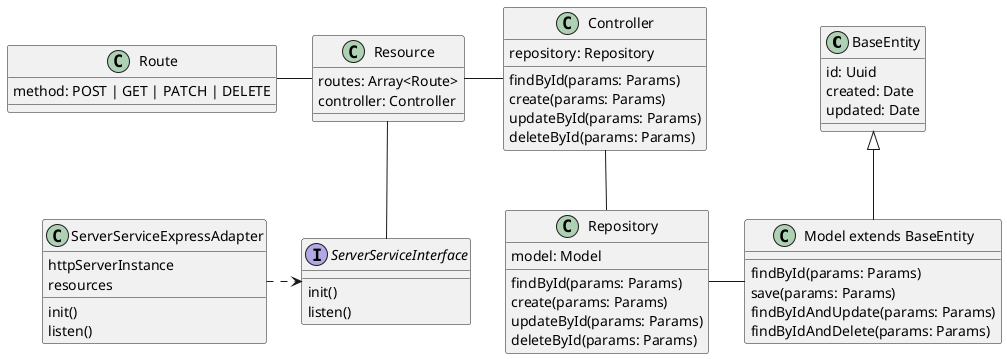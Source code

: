 @startuml geopredict class diagram

class BaseEntity {
    id: Uuid
    created: Date
    updated: Date
}

class Route {
    method: POST | GET | PATCH | DELETE

}

class Resource {
    routes: Array<Route>
    controller: Controller
}

interface ServerServiceInterface {
    init()
    listen()
}

class ServerServiceExpressAdapter {
    httpServerInstance
    resources
    init()
    listen()
}

class Controller {
    repository: Repository
    findById(params: Params)
    create(params: Params)
    updateById(params: Params)
    deleteById(params: Params)
}

class Repository {
    model: Model
    findById(params: Params)
    create(params: Params)
    updateById(params: Params)
    deleteById(params: Params)
}

class "Model extends BaseEntity" {
    findById(params: Params)
    save(params: Params)
    findByIdAndUpdate(params: Params)
    findByIdAndDelete(params: Params)    
}
Route - Resource
Resource - Controller
Controller -- Repository
BaseEntity <|-- "Model extends BaseEntity"
Repository - "Model extends BaseEntity"
Resource -- ServerServiceInterface
ServerServiceExpressAdapter .> ServerServiceInterface
@enduml
















